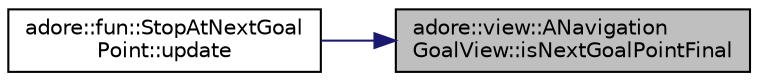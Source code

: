 digraph "adore::view::ANavigationGoalView::isNextGoalPointFinal"
{
 // LATEX_PDF_SIZE
  edge [fontname="Helvetica",fontsize="10",labelfontname="Helvetica",labelfontsize="10"];
  node [fontname="Helvetica",fontsize="10",shape=record];
  rankdir="RL";
  Node1 [label="adore::view::ANavigation\lGoalView::isNextGoalPointFinal",height=0.2,width=0.4,color="black", fillcolor="grey75", style="filled", fontcolor="black",tooltip=" "];
  Node1 -> Node2 [dir="back",color="midnightblue",fontsize="10",style="solid",fontname="Helvetica"];
  Node2 [label="adore::fun::StopAtNextGoal\lPoint::update",height=0.2,width=0.4,color="black", fillcolor="white", style="filled",URL="$classadore_1_1fun_1_1StopAtNextGoalPoint.html#a92072f41821f55e7a5bd4c96d71660fa",tooltip=" "];
}
